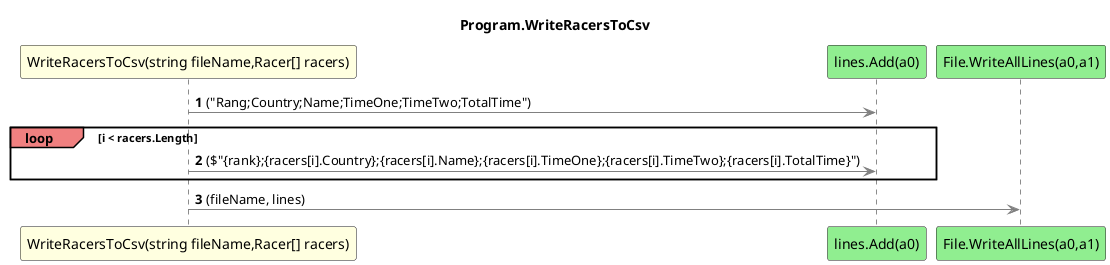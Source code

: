 @startuml Program.WriteRacersToCsv
title Program.WriteRacersToCsv
participant "WriteRacersToCsv(string fileName,Racer[] racers)" as WriteRacersToCsv_p0_p1 #LightYellow
participant "lines.Add(a0)" as lines_Add_a0 #LightGreen
participant "File.WriteAllLines(a0,a1)" as File_WriteAllLines_a0_a1 #LightGreen
autonumber
WriteRacersToCsv_p0_p1 -[#grey]> lines_Add_a0 : ("Rang;Country;Name;TimeOne;TimeTwo;TotalTime")
loop#LightCoral i < racers.Length
    WriteRacersToCsv_p0_p1 -[#grey]> lines_Add_a0 : ($"{rank};{racers[i].Country};{racers[i].Name};{racers[i].TimeOne};{racers[i].TimeTwo};{racers[i].TotalTime}")
end
WriteRacersToCsv_p0_p1 -[#grey]> File_WriteAllLines_a0_a1 : (fileName, lines)
@enduml
